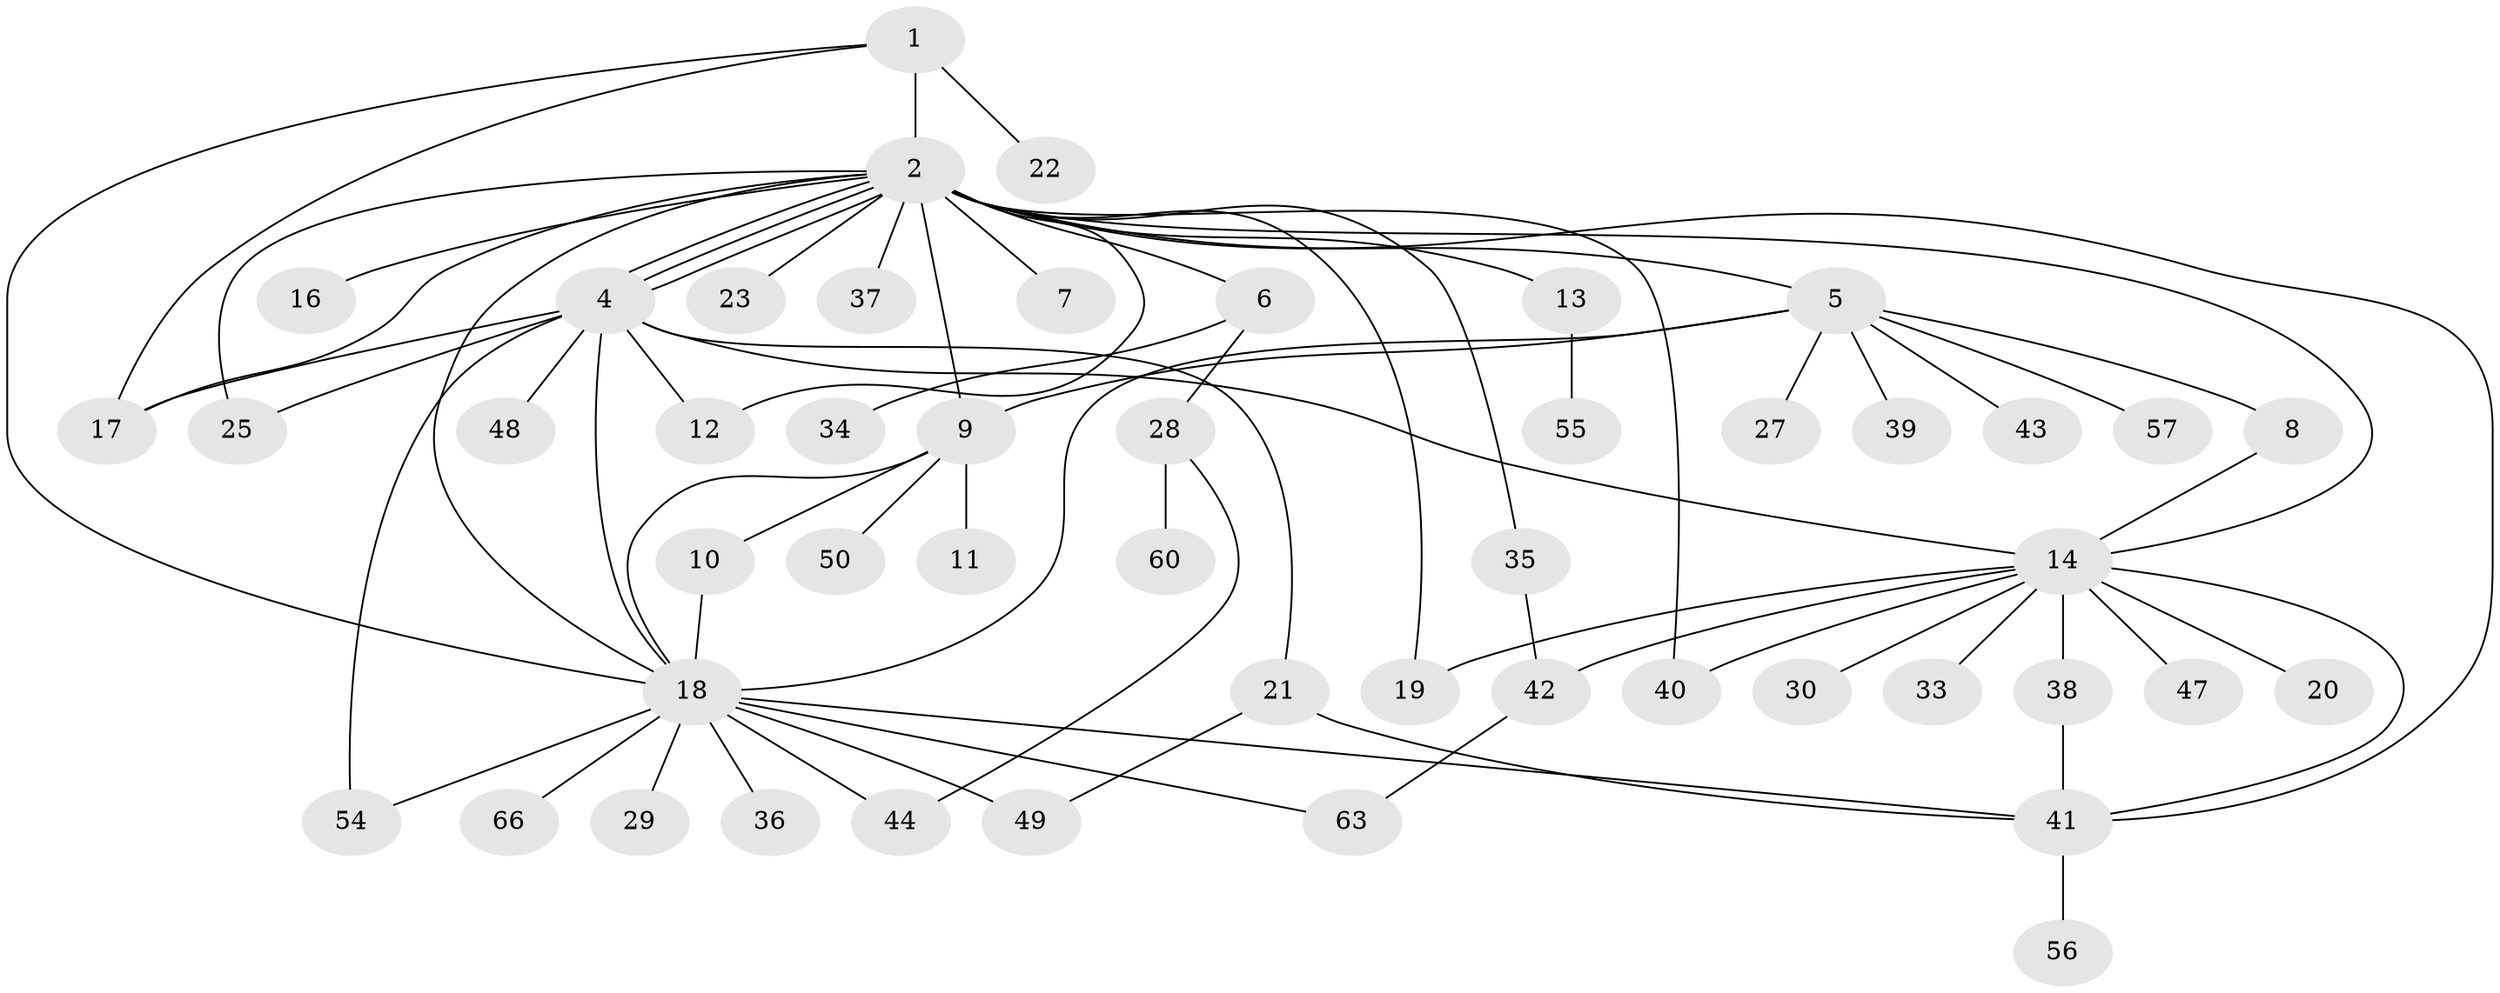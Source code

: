 // Generated by graph-tools (version 1.1) at 2025/51/02/27/25 19:51:58]
// undirected, 49 vertices, 73 edges
graph export_dot {
graph [start="1"]
  node [color=gray90,style=filled];
  1 [super="+15"];
  2 [super="+3"];
  4 [super="+32"];
  5 [super="+24"];
  6;
  7;
  8;
  9;
  10 [super="+51"];
  11;
  12;
  13 [super="+62"];
  14 [super="+65"];
  16;
  17;
  18 [super="+26"];
  19 [super="+46"];
  20;
  21;
  22;
  23;
  25 [super="+31"];
  27;
  28 [super="+53"];
  29;
  30;
  33;
  34;
  35;
  36;
  37;
  38 [super="+64"];
  39;
  40;
  41 [super="+52"];
  42 [super="+45"];
  43;
  44;
  47;
  48;
  49 [super="+59"];
  50 [super="+58"];
  54 [super="+61"];
  55;
  56;
  57;
  60;
  63;
  66;
  1 -- 2 [weight=2];
  1 -- 22;
  1 -- 18;
  1 -- 17;
  2 -- 4 [weight=2];
  2 -- 4;
  2 -- 4;
  2 -- 5;
  2 -- 6;
  2 -- 7;
  2 -- 12;
  2 -- 13;
  2 -- 14 [weight=2];
  2 -- 17;
  2 -- 25;
  2 -- 35;
  2 -- 37;
  2 -- 41;
  2 -- 40;
  2 -- 9;
  2 -- 16;
  2 -- 23;
  2 -- 18;
  2 -- 19;
  4 -- 12;
  4 -- 17;
  4 -- 18 [weight=2];
  4 -- 21;
  4 -- 48;
  4 -- 25;
  4 -- 14;
  4 -- 54;
  5 -- 8;
  5 -- 18;
  5 -- 39;
  5 -- 43;
  5 -- 57;
  5 -- 9;
  5 -- 27;
  6 -- 28;
  6 -- 34;
  8 -- 14;
  9 -- 10;
  9 -- 11;
  9 -- 50;
  9 -- 18;
  10 -- 18;
  13 -- 55;
  14 -- 19;
  14 -- 20;
  14 -- 30;
  14 -- 33;
  14 -- 38;
  14 -- 41;
  14 -- 42;
  14 -- 47;
  14 -- 40;
  18 -- 36;
  18 -- 63;
  18 -- 66;
  18 -- 41;
  18 -- 44;
  18 -- 49 [weight=2];
  18 -- 54;
  18 -- 29;
  21 -- 41;
  21 -- 49;
  28 -- 60;
  28 -- 44;
  35 -- 42;
  38 -- 41 [weight=2];
  41 -- 56;
  42 -- 63;
}
